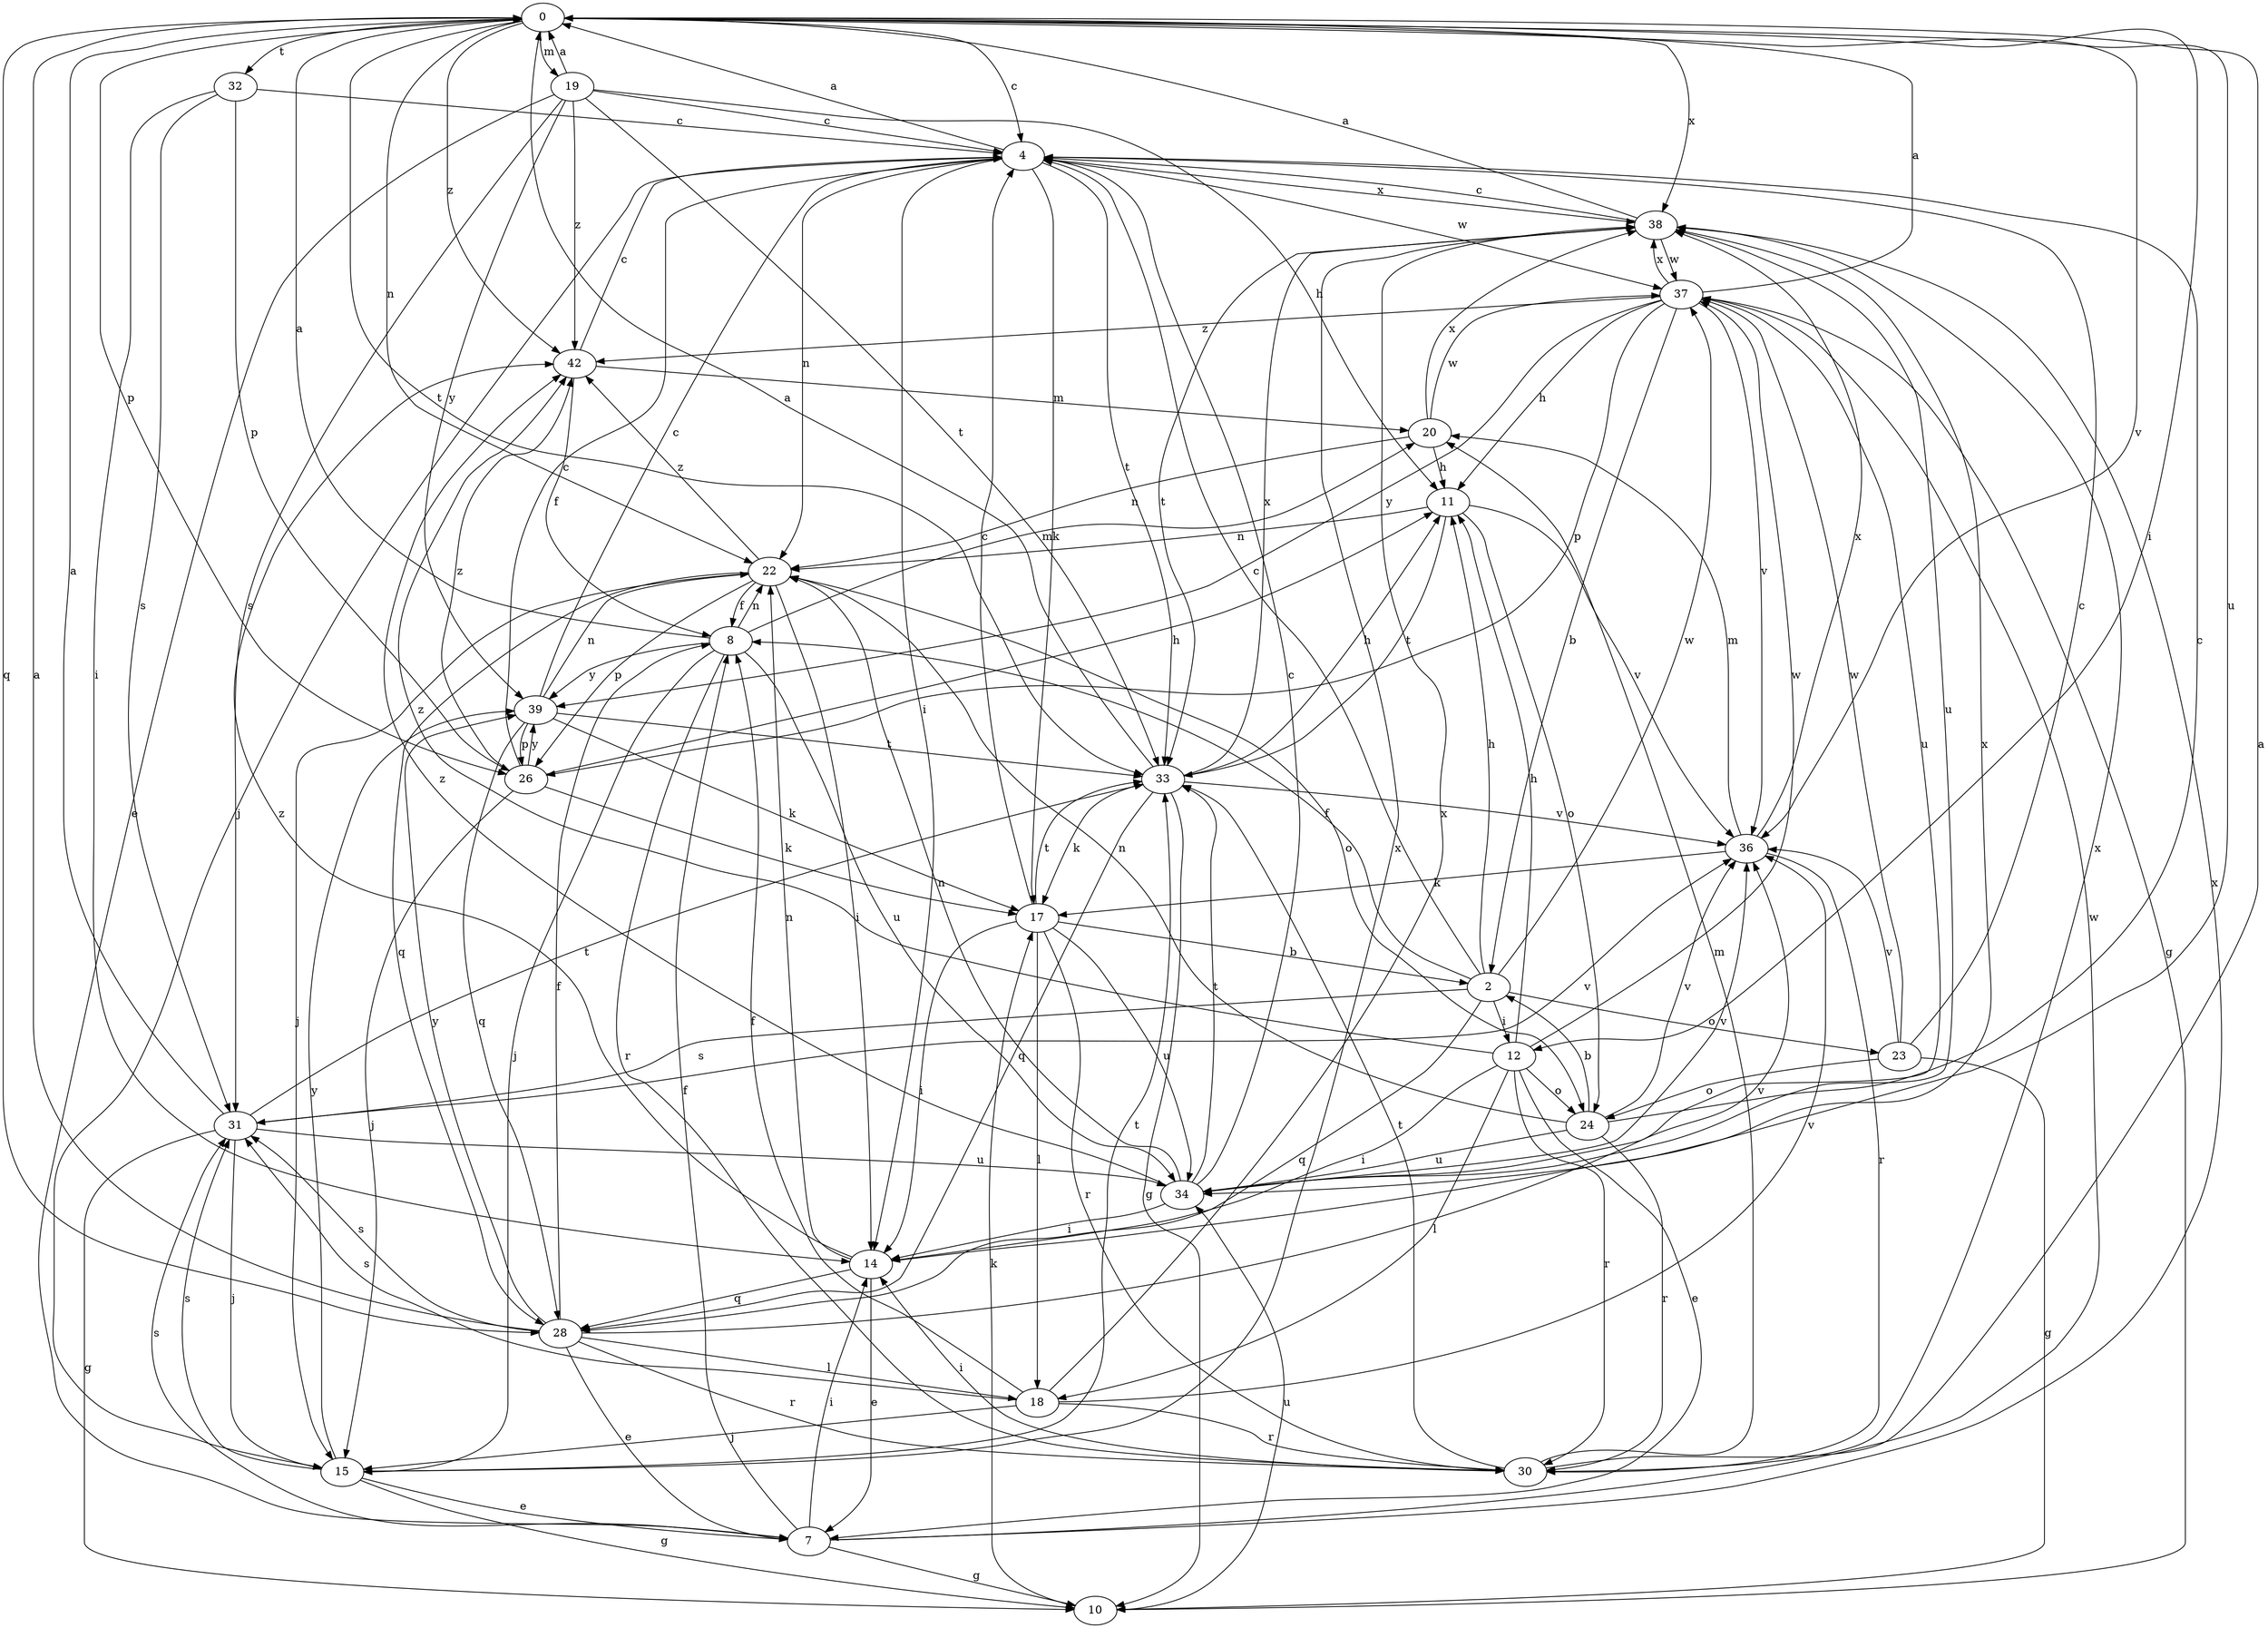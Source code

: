 strict digraph  {
0;
2;
4;
7;
8;
10;
11;
12;
14;
15;
17;
18;
19;
20;
22;
23;
24;
26;
28;
30;
31;
32;
33;
34;
36;
37;
38;
39;
42;
0 -> 4  [label=c];
0 -> 12  [label=i];
0 -> 19  [label=m];
0 -> 22  [label=n];
0 -> 26  [label=p];
0 -> 28  [label=q];
0 -> 32  [label=t];
0 -> 33  [label=t];
0 -> 34  [label=u];
0 -> 36  [label=v];
0 -> 38  [label=x];
0 -> 42  [label=z];
2 -> 4  [label=c];
2 -> 8  [label=f];
2 -> 11  [label=h];
2 -> 12  [label=i];
2 -> 23  [label=o];
2 -> 28  [label=q];
2 -> 31  [label=s];
2 -> 37  [label=w];
4 -> 0  [label=a];
4 -> 14  [label=i];
4 -> 15  [label=j];
4 -> 17  [label=k];
4 -> 22  [label=n];
4 -> 33  [label=t];
4 -> 37  [label=w];
4 -> 38  [label=x];
7 -> 8  [label=f];
7 -> 10  [label=g];
7 -> 14  [label=i];
7 -> 31  [label=s];
7 -> 37  [label=w];
7 -> 38  [label=x];
8 -> 0  [label=a];
8 -> 15  [label=j];
8 -> 20  [label=m];
8 -> 22  [label=n];
8 -> 30  [label=r];
8 -> 34  [label=u];
8 -> 39  [label=y];
10 -> 17  [label=k];
10 -> 34  [label=u];
11 -> 22  [label=n];
11 -> 24  [label=o];
11 -> 33  [label=t];
11 -> 36  [label=v];
12 -> 7  [label=e];
12 -> 11  [label=h];
12 -> 14  [label=i];
12 -> 18  [label=l];
12 -> 24  [label=o];
12 -> 30  [label=r];
12 -> 37  [label=w];
12 -> 42  [label=z];
14 -> 7  [label=e];
14 -> 22  [label=n];
14 -> 28  [label=q];
14 -> 38  [label=x];
14 -> 42  [label=z];
15 -> 7  [label=e];
15 -> 10  [label=g];
15 -> 31  [label=s];
15 -> 33  [label=t];
15 -> 38  [label=x];
15 -> 39  [label=y];
17 -> 2  [label=b];
17 -> 4  [label=c];
17 -> 14  [label=i];
17 -> 18  [label=l];
17 -> 30  [label=r];
17 -> 33  [label=t];
17 -> 34  [label=u];
18 -> 8  [label=f];
18 -> 15  [label=j];
18 -> 30  [label=r];
18 -> 31  [label=s];
18 -> 36  [label=v];
18 -> 38  [label=x];
19 -> 0  [label=a];
19 -> 4  [label=c];
19 -> 7  [label=e];
19 -> 11  [label=h];
19 -> 31  [label=s];
19 -> 33  [label=t];
19 -> 39  [label=y];
19 -> 42  [label=z];
20 -> 11  [label=h];
20 -> 22  [label=n];
20 -> 37  [label=w];
20 -> 38  [label=x];
22 -> 8  [label=f];
22 -> 14  [label=i];
22 -> 15  [label=j];
22 -> 24  [label=o];
22 -> 26  [label=p];
22 -> 28  [label=q];
22 -> 42  [label=z];
23 -> 4  [label=c];
23 -> 10  [label=g];
23 -> 24  [label=o];
23 -> 36  [label=v];
23 -> 37  [label=w];
24 -> 2  [label=b];
24 -> 4  [label=c];
24 -> 22  [label=n];
24 -> 30  [label=r];
24 -> 34  [label=u];
24 -> 36  [label=v];
26 -> 4  [label=c];
26 -> 11  [label=h];
26 -> 15  [label=j];
26 -> 17  [label=k];
26 -> 39  [label=y];
26 -> 42  [label=z];
28 -> 0  [label=a];
28 -> 7  [label=e];
28 -> 8  [label=f];
28 -> 18  [label=l];
28 -> 30  [label=r];
28 -> 31  [label=s];
28 -> 36  [label=v];
28 -> 39  [label=y];
30 -> 0  [label=a];
30 -> 14  [label=i];
30 -> 20  [label=m];
30 -> 33  [label=t];
30 -> 38  [label=x];
31 -> 0  [label=a];
31 -> 10  [label=g];
31 -> 15  [label=j];
31 -> 33  [label=t];
31 -> 34  [label=u];
31 -> 36  [label=v];
32 -> 4  [label=c];
32 -> 14  [label=i];
32 -> 26  [label=p];
32 -> 31  [label=s];
33 -> 0  [label=a];
33 -> 10  [label=g];
33 -> 11  [label=h];
33 -> 17  [label=k];
33 -> 28  [label=q];
33 -> 36  [label=v];
33 -> 38  [label=x];
34 -> 4  [label=c];
34 -> 14  [label=i];
34 -> 22  [label=n];
34 -> 33  [label=t];
34 -> 36  [label=v];
34 -> 42  [label=z];
36 -> 17  [label=k];
36 -> 20  [label=m];
36 -> 30  [label=r];
36 -> 38  [label=x];
37 -> 0  [label=a];
37 -> 2  [label=b];
37 -> 10  [label=g];
37 -> 11  [label=h];
37 -> 26  [label=p];
37 -> 34  [label=u];
37 -> 36  [label=v];
37 -> 38  [label=x];
37 -> 39  [label=y];
37 -> 42  [label=z];
38 -> 0  [label=a];
38 -> 4  [label=c];
38 -> 33  [label=t];
38 -> 34  [label=u];
38 -> 37  [label=w];
39 -> 4  [label=c];
39 -> 17  [label=k];
39 -> 22  [label=n];
39 -> 26  [label=p];
39 -> 28  [label=q];
39 -> 33  [label=t];
42 -> 4  [label=c];
42 -> 8  [label=f];
42 -> 20  [label=m];
}

